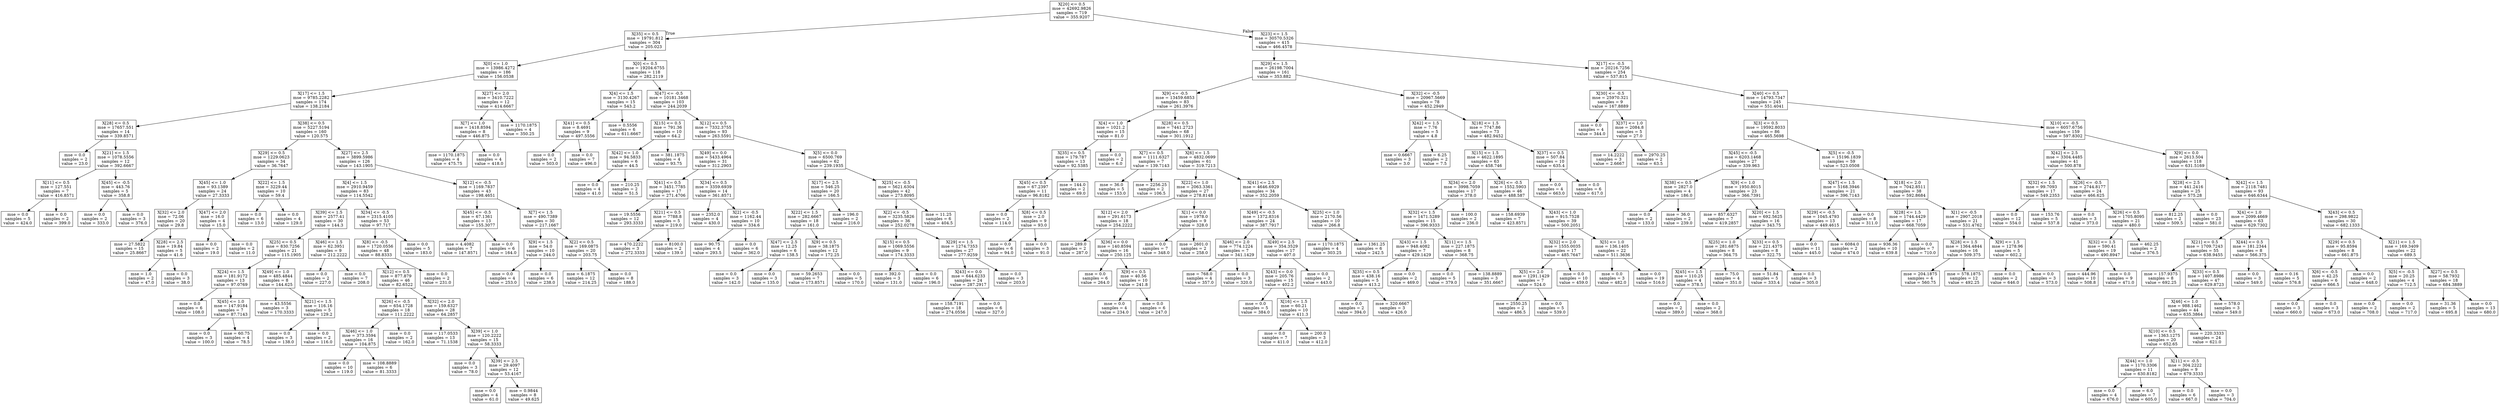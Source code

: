 digraph Tree {
node [shape=box] ;
0 [label="X[20] <= 0.5\nmse = 42692.9826\nsamples = 719\nvalue = 355.9207"] ;
1 [label="X[35] <= 0.5\nmse = 19791.812\nsamples = 304\nvalue = 205.023"] ;
0 -> 1 [labeldistance=2.5, labelangle=45, headlabel="True"] ;
2 [label="X[0] <= 1.0\nmse = 13986.4272\nsamples = 186\nvalue = 156.0538"] ;
1 -> 2 ;
3 [label="X[17] <= 1.5\nmse = 9785.2282\nsamples = 174\nvalue = 138.2184"] ;
2 -> 3 ;
4 [label="X[28] <= 0.5\nmse = 17657.551\nsamples = 14\nvalue = 339.8571"] ;
3 -> 4 ;
5 [label="mse = 0.0\nsamples = 2\nvalue = 23.0"] ;
4 -> 5 ;
6 [label="X[21] <= 1.5\nmse = 1078.5556\nsamples = 12\nvalue = 392.6667"] ;
4 -> 6 ;
7 [label="X[11] <= 0.5\nmse = 127.551\nsamples = 7\nvalue = 416.8571"] ;
6 -> 7 ;
8 [label="mse = 0.0\nsamples = 5\nvalue = 424.0"] ;
7 -> 8 ;
9 [label="mse = 0.0\nsamples = 2\nvalue = 399.0"] ;
7 -> 9 ;
10 [label="X[45] <= -0.5\nmse = 443.76\nsamples = 5\nvalue = 358.8"] ;
6 -> 10 ;
11 [label="mse = 0.0\nsamples = 2\nvalue = 333.0"] ;
10 -> 11 ;
12 [label="mse = 0.0\nsamples = 3\nvalue = 376.0"] ;
10 -> 12 ;
13 [label="X[38] <= 0.5\nmse = 5227.5194\nsamples = 160\nvalue = 120.575"] ;
3 -> 13 ;
14 [label="X[29] <= 0.5\nmse = 1229.0623\nsamples = 34\nvalue = 36.7647"] ;
13 -> 14 ;
15 [label="X[45] <= 1.0\nmse = 93.1389\nsamples = 24\nvalue = 27.3333"] ;
14 -> 15 ;
16 [label="X[32] <= 2.0\nmse = 72.06\nsamples = 20\nvalue = 29.8"] ;
15 -> 16 ;
17 [label="mse = 27.5822\nsamples = 15\nvalue = 25.8667"] ;
16 -> 17 ;
18 [label="X[28] <= 2.5\nmse = 19.84\nsamples = 5\nvalue = 41.6"] ;
16 -> 18 ;
19 [label="mse = 1.0\nsamples = 2\nvalue = 47.0"] ;
18 -> 19 ;
20 [label="mse = 0.0\nsamples = 3\nvalue = 38.0"] ;
18 -> 20 ;
21 [label="X[47] <= 2.0\nmse = 16.0\nsamples = 4\nvalue = 15.0"] ;
15 -> 21 ;
22 [label="mse = 0.0\nsamples = 2\nvalue = 19.0"] ;
21 -> 22 ;
23 [label="mse = 0.0\nsamples = 2\nvalue = 11.0"] ;
21 -> 23 ;
24 [label="X[22] <= 1.5\nmse = 3229.44\nsamples = 10\nvalue = 59.4"] ;
14 -> 24 ;
25 [label="mse = 0.0\nsamples = 6\nvalue = 13.0"] ;
24 -> 25 ;
26 [label="mse = 0.0\nsamples = 4\nvalue = 129.0"] ;
24 -> 26 ;
27 [label="X[27] <= 2.5\nmse = 3899.5986\nsamples = 126\nvalue = 143.1905"] ;
13 -> 27 ;
28 [label="X[4] <= 1.5\nmse = 2910.9459\nsamples = 83\nvalue = 114.5542"] ;
27 -> 28 ;
29 [label="X[39] <= 1.5\nmse = 2577.41\nsamples = 30\nvalue = 144.3"] ;
28 -> 29 ;
30 [label="X[25] <= 0.5\nmse = 830.7256\nsamples = 21\nvalue = 115.1905"] ;
29 -> 30 ;
31 [label="X[24] <= 1.5\nmse = 181.9172\nsamples = 13\nvalue = 97.0769"] ;
30 -> 31 ;
32 [label="mse = 0.0\nsamples = 6\nvalue = 108.0"] ;
31 -> 32 ;
33 [label="X[45] <= 1.0\nmse = 147.9184\nsamples = 7\nvalue = 87.7143"] ;
31 -> 33 ;
34 [label="mse = 0.0\nsamples = 3\nvalue = 100.0"] ;
33 -> 34 ;
35 [label="mse = 60.75\nsamples = 4\nvalue = 78.5"] ;
33 -> 35 ;
36 [label="X[49] <= 1.0\nmse = 485.4844\nsamples = 8\nvalue = 144.625"] ;
30 -> 36 ;
37 [label="mse = 43.5556\nsamples = 3\nvalue = 170.3333"] ;
36 -> 37 ;
38 [label="X[21] <= 1.5\nmse = 116.16\nsamples = 5\nvalue = 129.2"] ;
36 -> 38 ;
39 [label="mse = 0.0\nsamples = 3\nvalue = 138.0"] ;
38 -> 39 ;
40 [label="mse = 0.0\nsamples = 2\nvalue = 116.0"] ;
38 -> 40 ;
41 [label="X[46] <= 1.5\nmse = 62.3951\nsamples = 9\nvalue = 212.2222"] ;
29 -> 41 ;
42 [label="mse = 0.0\nsamples = 2\nvalue = 227.0"] ;
41 -> 42 ;
43 [label="mse = 0.0\nsamples = 7\nvalue = 208.0"] ;
41 -> 43 ;
44 [label="X[34] <= -0.5\nmse = 2315.4105\nsamples = 53\nvalue = 97.717"] ;
28 -> 44 ;
45 [label="X[8] <= -0.5\nmse = 1720.0556\nsamples = 48\nvalue = 88.8333"] ;
44 -> 45 ;
46 [label="X[12] <= 0.5\nmse = 877.879\nsamples = 46\nvalue = 82.6522"] ;
45 -> 46 ;
47 [label="X[26] <= -0.5\nmse = 654.1728\nsamples = 18\nvalue = 111.2222"] ;
46 -> 47 ;
48 [label="X[46] <= 1.0\nmse = 373.3594\nsamples = 16\nvalue = 104.875"] ;
47 -> 48 ;
49 [label="mse = 0.0\nsamples = 10\nvalue = 119.0"] ;
48 -> 49 ;
50 [label="mse = 108.8889\nsamples = 6\nvalue = 81.3333"] ;
48 -> 50 ;
51 [label="mse = 0.0\nsamples = 2\nvalue = 162.0"] ;
47 -> 51 ;
52 [label="X[32] <= 2.0\nmse = 159.6327\nsamples = 28\nvalue = 64.2857"] ;
46 -> 52 ;
53 [label="mse = 117.0533\nsamples = 13\nvalue = 71.1538"] ;
52 -> 53 ;
54 [label="X[39] <= 1.0\nmse = 120.2222\nsamples = 15\nvalue = 58.3333"] ;
52 -> 54 ;
55 [label="mse = 0.0\nsamples = 3\nvalue = 78.0"] ;
54 -> 55 ;
56 [label="X[39] <= 2.5\nmse = 29.4097\nsamples = 12\nvalue = 53.4167"] ;
54 -> 56 ;
57 [label="mse = 0.0\nsamples = 4\nvalue = 61.0"] ;
56 -> 57 ;
58 [label="mse = 0.9844\nsamples = 8\nvalue = 49.625"] ;
56 -> 58 ;
59 [label="mse = 0.0\nsamples = 2\nvalue = 231.0"] ;
45 -> 59 ;
60 [label="mse = 0.0\nsamples = 5\nvalue = 183.0"] ;
44 -> 60 ;
61 [label="X[12] <= -0.5\nmse = 1169.7837\nsamples = 43\nvalue = 198.4651"] ;
27 -> 61 ;
62 [label="X[45] <= -0.5\nmse = 67.1361\nsamples = 13\nvalue = 155.3077"] ;
61 -> 62 ;
63 [label="mse = 4.4082\nsamples = 7\nvalue = 147.8571"] ;
62 -> 63 ;
64 [label="mse = 0.0\nsamples = 6\nvalue = 164.0"] ;
62 -> 64 ;
65 [label="X[7] <= 1.5\nmse = 490.7389\nsamples = 30\nvalue = 217.1667"] ;
61 -> 65 ;
66 [label="X[9] <= 1.5\nmse = 54.0\nsamples = 10\nvalue = 244.0"] ;
65 -> 66 ;
67 [label="mse = 0.0\nsamples = 4\nvalue = 253.0"] ;
66 -> 67 ;
68 [label="mse = 0.0\nsamples = 6\nvalue = 238.0"] ;
66 -> 68 ;
69 [label="X[2] <= 0.5\nmse = 169.0875\nsamples = 20\nvalue = 203.75"] ;
65 -> 69 ;
70 [label="mse = 6.1875\nsamples = 12\nvalue = 214.25"] ;
69 -> 70 ;
71 [label="mse = 0.0\nsamples = 8\nvalue = 188.0"] ;
69 -> 71 ;
72 [label="X[27] <= 2.0\nmse = 3410.7222\nsamples = 12\nvalue = 414.6667"] ;
2 -> 72 ;
73 [label="X[7] <= 1.0\nmse = 1418.8594\nsamples = 8\nvalue = 446.875"] ;
72 -> 73 ;
74 [label="mse = 1170.1875\nsamples = 4\nvalue = 475.75"] ;
73 -> 74 ;
75 [label="mse = 0.0\nsamples = 4\nvalue = 418.0"] ;
73 -> 75 ;
76 [label="mse = 1170.1875\nsamples = 4\nvalue = 350.25"] ;
72 -> 76 ;
77 [label="X[0] <= 0.5\nmse = 19204.6755\nsamples = 118\nvalue = 282.2119"] ;
1 -> 77 ;
78 [label="X[4] <= 1.5\nmse = 3130.4267\nsamples = 15\nvalue = 543.2"] ;
77 -> 78 ;
79 [label="X[41] <= 0.5\nmse = 8.4691\nsamples = 9\nvalue = 497.5556"] ;
78 -> 79 ;
80 [label="mse = 0.0\nsamples = 2\nvalue = 503.0"] ;
79 -> 80 ;
81 [label="mse = 0.0\nsamples = 7\nvalue = 496.0"] ;
79 -> 81 ;
82 [label="mse = 0.5556\nsamples = 6\nvalue = 611.6667"] ;
78 -> 82 ;
83 [label="X[47] <= -0.5\nmse = 10181.3468\nsamples = 103\nvalue = 244.2039"] ;
77 -> 83 ;
84 [label="X[15] <= 0.5\nmse = 791.36\nsamples = 10\nvalue = 64.2"] ;
83 -> 84 ;
85 [label="X[42] <= 1.0\nmse = 94.5833\nsamples = 6\nvalue = 44.5"] ;
84 -> 85 ;
86 [label="mse = 0.0\nsamples = 4\nvalue = 41.0"] ;
85 -> 86 ;
87 [label="mse = 210.25\nsamples = 2\nvalue = 51.5"] ;
85 -> 87 ;
88 [label="mse = 381.1875\nsamples = 4\nvalue = 93.75"] ;
84 -> 88 ;
89 [label="X[12] <= 0.5\nmse = 7332.3755\nsamples = 93\nvalue = 263.5591"] ;
83 -> 89 ;
90 [label="X[49] <= 0.0\nmse = 5433.4964\nsamples = 31\nvalue = 312.2903"] ;
89 -> 90 ;
91 [label="X[41] <= 0.5\nmse = 3451.7785\nsamples = 17\nvalue = 271.4706"] ;
90 -> 91 ;
92 [label="mse = 19.5556\nsamples = 12\nvalue = 293.3333"] ;
91 -> 92 ;
93 [label="X[21] <= 0.5\nmse = 7788.8\nsamples = 5\nvalue = 219.0"] ;
91 -> 93 ;
94 [label="mse = 470.2222\nsamples = 3\nvalue = 272.3333"] ;
93 -> 94 ;
95 [label="mse = 8100.0\nsamples = 2\nvalue = 139.0"] ;
93 -> 95 ;
96 [label="X[34] <= 0.5\nmse = 3359.6939\nsamples = 14\nvalue = 361.8571"] ;
90 -> 96 ;
97 [label="mse = 2352.0\nsamples = 4\nvalue = 430.0"] ;
96 -> 97 ;
98 [label="X[2] <= -0.5\nmse = 1162.44\nsamples = 10\nvalue = 334.6"] ;
96 -> 98 ;
99 [label="mse = 90.75\nsamples = 4\nvalue = 293.5"] ;
98 -> 99 ;
100 [label="mse = 0.0\nsamples = 6\nvalue = 362.0"] ;
98 -> 100 ;
101 [label="X[5] <= 0.0\nmse = 6500.769\nsamples = 62\nvalue = 239.1935"] ;
89 -> 101 ;
102 [label="X[17] <= 2.5\nmse = 546.25\nsamples = 20\nvalue = 166.5"] ;
101 -> 102 ;
103 [label="X[22] <= 1.5\nmse = 282.6667\nsamples = 18\nvalue = 161.0"] ;
102 -> 103 ;
104 [label="X[47] <= 2.5\nmse = 12.25\nsamples = 6\nvalue = 138.5"] ;
103 -> 104 ;
105 [label="mse = 0.0\nsamples = 3\nvalue = 142.0"] ;
104 -> 105 ;
106 [label="mse = 0.0\nsamples = 3\nvalue = 135.0"] ;
104 -> 106 ;
107 [label="X[9] <= 0.5\nmse = 38.1875\nsamples = 12\nvalue = 172.25"] ;
103 -> 107 ;
108 [label="mse = 59.2653\nsamples = 7\nvalue = 173.8571"] ;
107 -> 108 ;
109 [label="mse = 0.0\nsamples = 5\nvalue = 170.0"] ;
107 -> 109 ;
110 [label="mse = 196.0\nsamples = 2\nvalue = 216.0"] ;
102 -> 110 ;
111 [label="X[25] <= -0.5\nmse = 5621.6304\nsamples = 42\nvalue = 273.8095"] ;
101 -> 111 ;
112 [label="X[2] <= -0.5\nmse = 3235.5826\nsamples = 36\nvalue = 252.0278"] ;
111 -> 112 ;
113 [label="X[15] <= 0.5\nmse = 1069.5556\nsamples = 9\nvalue = 174.3333"] ;
112 -> 113 ;
114 [label="mse = 392.0\nsamples = 3\nvalue = 131.0"] ;
113 -> 114 ;
115 [label="mse = 0.0\nsamples = 6\nvalue = 196.0"] ;
113 -> 115 ;
116 [label="X[29] <= 1.5\nmse = 1274.7353\nsamples = 27\nvalue = 277.9259"] ;
112 -> 116 ;
117 [label="X[43] <= 0.0\nmse = 644.6233\nsamples = 24\nvalue = 287.2917"] ;
116 -> 117 ;
118 [label="mse = 158.7191\nsamples = 18\nvalue = 274.0556"] ;
117 -> 118 ;
119 [label="mse = 0.0\nsamples = 6\nvalue = 327.0"] ;
117 -> 119 ;
120 [label="mse = 0.0\nsamples = 3\nvalue = 203.0"] ;
116 -> 120 ;
121 [label="mse = 11.25\nsamples = 6\nvalue = 404.5"] ;
111 -> 121 ;
122 [label="X[23] <= 1.5\nmse = 30570.5326\nsamples = 415\nvalue = 466.4578"] ;
0 -> 122 [labeldistance=2.5, labelangle=-45, headlabel="False"] ;
123 [label="X[29] <= 1.5\nmse = 26198.7004\nsamples = 161\nvalue = 353.882"] ;
122 -> 123 ;
124 [label="X[9] <= -0.5\nmse = 13459.6853\nsamples = 83\nvalue = 261.3976"] ;
123 -> 124 ;
125 [label="X[4] <= 1.0\nmse = 1021.2\nsamples = 15\nvalue = 81.0"] ;
124 -> 125 ;
126 [label="X[35] <= 0.5\nmse = 179.787\nsamples = 13\nvalue = 92.5385"] ;
125 -> 126 ;
127 [label="X[45] <= 0.5\nmse = 67.2397\nsamples = 11\nvalue = 96.8182"] ;
126 -> 127 ;
128 [label="mse = 0.0\nsamples = 2\nvalue = 114.0"] ;
127 -> 128 ;
129 [label="X[8] <= 0.5\nmse = 2.0\nsamples = 9\nvalue = 93.0"] ;
127 -> 129 ;
130 [label="mse = 0.0\nsamples = 6\nvalue = 94.0"] ;
129 -> 130 ;
131 [label="mse = 0.0\nsamples = 3\nvalue = 91.0"] ;
129 -> 131 ;
132 [label="mse = 144.0\nsamples = 2\nvalue = 69.0"] ;
126 -> 132 ;
133 [label="mse = 0.0\nsamples = 2\nvalue = 6.0"] ;
125 -> 133 ;
134 [label="X[28] <= 0.5\nmse = 7441.2723\nsamples = 68\nvalue = 301.1912"] ;
124 -> 134 ;
135 [label="X[7] <= 0.5\nmse = 1111.6327\nsamples = 7\nvalue = 139.7143"] ;
134 -> 135 ;
136 [label="mse = 36.0\nsamples = 5\nvalue = 153.0"] ;
135 -> 136 ;
137 [label="mse = 2256.25\nsamples = 2\nvalue = 106.5"] ;
135 -> 137 ;
138 [label="X[6] <= 1.5\nmse = 4832.0699\nsamples = 61\nvalue = 319.7213"] ;
134 -> 138 ;
139 [label="X[22] <= 1.0\nmse = 2063.3361\nsamples = 27\nvalue = 278.8148"] ;
138 -> 139 ;
140 [label="X[12] <= 2.0\nmse = 291.6173\nsamples = 18\nvalue = 254.2222"] ;
139 -> 140 ;
141 [label="mse = 289.0\nsamples = 2\nvalue = 287.0"] ;
140 -> 141 ;
142 [label="X[36] <= 0.0\nmse = 140.8594\nsamples = 16\nvalue = 250.125"] ;
140 -> 142 ;
143 [label="mse = 0.0\nsamples = 6\nvalue = 264.0"] ;
142 -> 143 ;
144 [label="X[9] <= 0.5\nmse = 40.56\nsamples = 10\nvalue = 241.8"] ;
142 -> 144 ;
145 [label="mse = 0.0\nsamples = 4\nvalue = 234.0"] ;
144 -> 145 ;
146 [label="mse = 0.0\nsamples = 6\nvalue = 247.0"] ;
144 -> 146 ;
147 [label="X[1] <= 0.0\nmse = 1978.0\nsamples = 9\nvalue = 328.0"] ;
139 -> 147 ;
148 [label="mse = 0.0\nsamples = 7\nvalue = 348.0"] ;
147 -> 148 ;
149 [label="mse = 2601.0\nsamples = 2\nvalue = 258.0"] ;
147 -> 149 ;
150 [label="X[41] <= 2.5\nmse = 4646.6929\nsamples = 34\nvalue = 352.2059"] ;
138 -> 150 ;
151 [label="X[49] <= -0.5\nmse = 1372.8316\nsamples = 24\nvalue = 387.7917"] ;
150 -> 151 ;
152 [label="X[46] <= 2.0\nmse = 774.1224\nsamples = 7\nvalue = 341.1429"] ;
151 -> 152 ;
153 [label="mse = 768.0\nsamples = 4\nvalue = 357.0"] ;
152 -> 153 ;
154 [label="mse = 0.0\nsamples = 3\nvalue = 320.0"] ;
152 -> 154 ;
155 [label="X[49] <= 2.5\nmse = 354.3529\nsamples = 17\nvalue = 407.0"] ;
151 -> 155 ;
156 [label="X[43] <= 0.0\nmse = 205.76\nsamples = 15\nvalue = 402.2"] ;
155 -> 156 ;
157 [label="mse = 0.0\nsamples = 5\nvalue = 384.0"] ;
156 -> 157 ;
158 [label="X[16] <= 1.5\nmse = 60.21\nsamples = 10\nvalue = 411.3"] ;
156 -> 158 ;
159 [label="mse = 0.0\nsamples = 7\nvalue = 411.0"] ;
158 -> 159 ;
160 [label="mse = 200.0\nsamples = 3\nvalue = 412.0"] ;
158 -> 160 ;
161 [label="mse = 0.0\nsamples = 2\nvalue = 443.0"] ;
155 -> 161 ;
162 [label="X[25] <= 1.0\nmse = 2170.56\nsamples = 10\nvalue = 266.8"] ;
150 -> 162 ;
163 [label="mse = 1170.1875\nsamples = 4\nvalue = 303.25"] ;
162 -> 163 ;
164 [label="mse = 1361.25\nsamples = 6\nvalue = 242.5"] ;
162 -> 164 ;
165 [label="X[32] <= -0.5\nmse = 20967.5669\nsamples = 78\nvalue = 452.2949"] ;
123 -> 165 ;
166 [label="X[42] <= 1.5\nmse = 7.76\nsamples = 5\nvalue = 4.8"] ;
165 -> 166 ;
167 [label="mse = 0.6667\nsamples = 3\nvalue = 3.0"] ;
166 -> 167 ;
168 [label="mse = 6.25\nsamples = 2\nvalue = 7.5"] ;
166 -> 168 ;
169 [label="X[18] <= 1.5\nmse = 7747.86\nsamples = 73\nvalue = 482.9452"] ;
165 -> 169 ;
170 [label="X[15] <= 1.5\nmse = 4622.1895\nsamples = 63\nvalue = 458.746"] ;
169 -> 170 ;
171 [label="X[34] <= 2.0\nmse = 3998.7059\nsamples = 17\nvalue = 378.0"] ;
170 -> 171 ;
172 [label="X[32] <= 1.5\nmse = 1471.5289\nsamples = 15\nvalue = 396.9333"] ;
171 -> 172 ;
173 [label="X[43] <= 1.5\nmse = 948.4082\nsamples = 7\nvalue = 429.1429"] ;
172 -> 173 ;
174 [label="X[35] <= 0.5\nmse = 438.16\nsamples = 5\nvalue = 413.2"] ;
173 -> 174 ;
175 [label="mse = 0.0\nsamples = 2\nvalue = 394.0"] ;
174 -> 175 ;
176 [label="mse = 320.6667\nsamples = 3\nvalue = 426.0"] ;
174 -> 176 ;
177 [label="mse = 0.0\nsamples = 2\nvalue = 469.0"] ;
173 -> 177 ;
178 [label="X[11] <= 1.5\nmse = 227.1875\nsamples = 8\nvalue = 368.75"] ;
172 -> 178 ;
179 [label="mse = 0.0\nsamples = 5\nvalue = 379.0"] ;
178 -> 179 ;
180 [label="mse = 138.8889\nsamples = 3\nvalue = 351.6667"] ;
178 -> 180 ;
181 [label="mse = 100.0\nsamples = 2\nvalue = 236.0"] ;
171 -> 181 ;
182 [label="X[26] <= -0.5\nmse = 1552.5903\nsamples = 46\nvalue = 488.587"] ;
170 -> 182 ;
183 [label="mse = 158.6939\nsamples = 7\nvalue = 423.8571"] ;
182 -> 183 ;
184 [label="X[43] <= 1.0\nmse = 915.7528\nsamples = 39\nvalue = 500.2051"] ;
182 -> 184 ;
185 [label="X[32] <= 2.0\nmse = 1555.0035\nsamples = 17\nvalue = 485.7647"] ;
184 -> 185 ;
186 [label="X[5] <= 2.0\nmse = 1291.1429\nsamples = 7\nvalue = 524.0"] ;
185 -> 186 ;
187 [label="mse = 2550.25\nsamples = 2\nvalue = 486.5"] ;
186 -> 187 ;
188 [label="mse = 0.0\nsamples = 5\nvalue = 539.0"] ;
186 -> 188 ;
189 [label="mse = 0.0\nsamples = 10\nvalue = 459.0"] ;
185 -> 189 ;
190 [label="X[5] <= 1.0\nmse = 136.1405\nsamples = 22\nvalue = 511.3636"] ;
184 -> 190 ;
191 [label="mse = 0.0\nsamples = 3\nvalue = 482.0"] ;
190 -> 191 ;
192 [label="mse = 0.0\nsamples = 19\nvalue = 516.0"] ;
190 -> 192 ;
193 [label="X[37] <= 0.5\nmse = 507.84\nsamples = 10\nvalue = 635.4"] ;
169 -> 193 ;
194 [label="mse = 0.0\nsamples = 4\nvalue = 663.0"] ;
193 -> 194 ;
195 [label="mse = 0.0\nsamples = 6\nvalue = 617.0"] ;
193 -> 195 ;
196 [label="X[17] <= -0.5\nmse = 20216.7256\nsamples = 254\nvalue = 537.815"] ;
122 -> 196 ;
197 [label="X[30] <= -0.5\nmse = 25970.321\nsamples = 9\nvalue = 167.8889"] ;
196 -> 197 ;
198 [label="mse = 0.0\nsamples = 4\nvalue = 344.0"] ;
197 -> 198 ;
199 [label="X[37] <= 1.0\nmse = 2084.8\nsamples = 5\nvalue = 27.0"] ;
197 -> 199 ;
200 [label="mse = 14.2222\nsamples = 3\nvalue = 2.6667"] ;
199 -> 200 ;
201 [label="mse = 2970.25\nsamples = 2\nvalue = 63.5"] ;
199 -> 201 ;
202 [label="X[40] <= 0.5\nmse = 14793.7347\nsamples = 245\nvalue = 551.4041"] ;
196 -> 202 ;
203 [label="X[3] <= 0.5\nmse = 19592.8033\nsamples = 86\nvalue = 465.5698"] ;
202 -> 203 ;
204 [label="X[45] <= -0.5\nmse = 6203.1468\nsamples = 27\nvalue = 339.963"] ;
203 -> 204 ;
205 [label="X[38] <= 0.5\nmse = 2827.0\nsamples = 4\nvalue = 186.0"] ;
204 -> 205 ;
206 [label="mse = 0.0\nsamples = 2\nvalue = 133.0"] ;
205 -> 206 ;
207 [label="mse = 36.0\nsamples = 2\nvalue = 239.0"] ;
205 -> 207 ;
208 [label="X[9] <= 1.0\nmse = 1950.8015\nsamples = 23\nvalue = 366.7391"] ;
204 -> 208 ;
209 [label="mse = 857.6327\nsamples = 7\nvalue = 419.2857"] ;
208 -> 209 ;
210 [label="X[20] <= 1.5\nmse = 692.5625\nsamples = 16\nvalue = 343.75"] ;
208 -> 210 ;
211 [label="X[25] <= 1.0\nmse = 281.6875\nsamples = 8\nvalue = 364.75"] ;
210 -> 211 ;
212 [label="X[45] <= 1.5\nmse = 110.25\nsamples = 4\nvalue = 378.5"] ;
211 -> 212 ;
213 [label="mse = 0.0\nsamples = 2\nvalue = 389.0"] ;
212 -> 213 ;
214 [label="mse = 0.0\nsamples = 2\nvalue = 368.0"] ;
212 -> 214 ;
215 [label="mse = 75.0\nsamples = 4\nvalue = 351.0"] ;
211 -> 215 ;
216 [label="X[33] <= 0.5\nmse = 221.4375\nsamples = 8\nvalue = 322.75"] ;
210 -> 216 ;
217 [label="mse = 51.84\nsamples = 5\nvalue = 333.4"] ;
216 -> 217 ;
218 [label="mse = 0.0\nsamples = 3\nvalue = 305.0"] ;
216 -> 218 ;
219 [label="X[5] <= -0.5\nmse = 15196.1839\nsamples = 59\nvalue = 523.0508"] ;
203 -> 219 ;
220 [label="X[47] <= 1.5\nmse = 5168.3946\nsamples = 21\nvalue = 396.7143"] ;
219 -> 220 ;
221 [label="X[29] <= -0.5\nmse = 1045.4793\nsamples = 13\nvalue = 449.4615"] ;
220 -> 221 ;
222 [label="mse = 0.0\nsamples = 11\nvalue = 445.0"] ;
221 -> 222 ;
223 [label="mse = 6084.0\nsamples = 2\nvalue = 474.0"] ;
221 -> 223 ;
224 [label="mse = 0.0\nsamples = 8\nvalue = 311.0"] ;
220 -> 224 ;
225 [label="X[18] <= 2.0\nmse = 7042.8511\nsamples = 38\nvalue = 592.8684"] ;
219 -> 225 ;
226 [label="X[28] <= 1.5\nmse = 1744.4429\nsamples = 17\nvalue = 668.7059"] ;
225 -> 226 ;
227 [label="mse = 936.36\nsamples = 10\nvalue = 639.8"] ;
226 -> 227 ;
228 [label="mse = 0.0\nsamples = 7\nvalue = 710.0"] ;
226 -> 228 ;
229 [label="X[1] <= -0.5\nmse = 2907.2018\nsamples = 21\nvalue = 531.4762"] ;
225 -> 229 ;
230 [label="X[28] <= 1.5\nmse = 1364.4844\nsamples = 16\nvalue = 509.375"] ;
229 -> 230 ;
231 [label="mse = 204.1875\nsamples = 4\nvalue = 560.75"] ;
230 -> 231 ;
232 [label="mse = 578.1875\nsamples = 12\nvalue = 492.25"] ;
230 -> 232 ;
233 [label="X[9] <= 1.5\nmse = 1278.96\nsamples = 5\nvalue = 602.2"] ;
229 -> 233 ;
234 [label="mse = 0.0\nsamples = 2\nvalue = 646.0"] ;
233 -> 234 ;
235 [label="mse = 0.0\nsamples = 3\nvalue = 573.0"] ;
233 -> 235 ;
236 [label="X[10] <= -0.5\nmse = 6057.6756\nsamples = 159\nvalue = 597.8302"] ;
202 -> 236 ;
237 [label="X[42] <= 2.5\nmse = 3304.4485\nsamples = 41\nvalue = 500.878"] ;
236 -> 237 ;
238 [label="X[32] <= 1.5\nmse = 99.7093\nsamples = 17\nvalue = 549.2353"] ;
237 -> 238 ;
239 [label="mse = 0.0\nsamples = 12\nvalue = 554.0"] ;
238 -> 239 ;
240 [label="mse = 153.76\nsamples = 5\nvalue = 537.8"] ;
238 -> 240 ;
241 [label="X[26] <= -0.5\nmse = 2744.8177\nsamples = 24\nvalue = 466.625"] ;
237 -> 241 ;
242 [label="mse = 0.0\nsamples = 3\nvalue = 373.0"] ;
241 -> 242 ;
243 [label="X[26] <= 0.5\nmse = 1705.8095\nsamples = 21\nvalue = 480.0"] ;
241 -> 243 ;
244 [label="X[32] <= 1.5\nmse = 590.41\nsamples = 19\nvalue = 490.8947"] ;
243 -> 244 ;
245 [label="mse = 444.96\nsamples = 10\nvalue = 508.8"] ;
244 -> 245 ;
246 [label="mse = 0.0\nsamples = 9\nvalue = 471.0"] ;
244 -> 246 ;
247 [label="mse = 462.25\nsamples = 2\nvalue = 376.5"] ;
243 -> 247 ;
248 [label="X[9] <= 0.0\nmse = 2613.504\nsamples = 118\nvalue = 631.5169"] ;
236 -> 248 ;
249 [label="X[28] <= 2.5\nmse = 441.2416\nsamples = 25\nvalue = 575.28"] ;
248 -> 249 ;
250 [label="mse = 812.25\nsamples = 2\nvalue = 509.5"] ;
249 -> 250 ;
251 [label="mse = 0.0\nsamples = 23\nvalue = 581.0"] ;
249 -> 251 ;
252 [label="X[42] <= 1.5\nmse = 2118.7481\nsamples = 93\nvalue = 646.6344"] ;
248 -> 252 ;
253 [label="X[4] <= 1.0\nmse = 2099.4669\nsamples = 63\nvalue = 629.7302"] ;
252 -> 253 ;
254 [label="X[21] <= 0.5\nmse = 1709.7243\nsamples = 55\nvalue = 638.9455"] ;
253 -> 254 ;
255 [label="mse = 157.9375\nsamples = 8\nvalue = 692.25"] ;
254 -> 255 ;
256 [label="X[33] <= 0.5\nmse = 1407.8986\nsamples = 47\nvalue = 629.8723"] ;
254 -> 256 ;
257 [label="X[46] <= 1.0\nmse = 988.1462\nsamples = 44\nvalue = 635.3864"] ;
256 -> 257 ;
258 [label="X[10] <= 0.5\nmse = 1363.1275\nsamples = 20\nvalue = 652.65"] ;
257 -> 258 ;
259 [label="X[44] <= 1.0\nmse = 1170.3306\nsamples = 11\nvalue = 630.8182"] ;
258 -> 259 ;
260 [label="mse = 0.0\nsamples = 4\nvalue = 676.0"] ;
259 -> 260 ;
261 [label="mse = 6.0\nsamples = 7\nvalue = 605.0"] ;
259 -> 261 ;
262 [label="X[11] <= -0.5\nmse = 304.2222\nsamples = 9\nvalue = 679.3333"] ;
258 -> 262 ;
263 [label="mse = 0.0\nsamples = 6\nvalue = 667.0"] ;
262 -> 263 ;
264 [label="mse = 0.0\nsamples = 3\nvalue = 704.0"] ;
262 -> 264 ;
265 [label="mse = 220.3333\nsamples = 24\nvalue = 621.0"] ;
257 -> 265 ;
266 [label="mse = 578.0\nsamples = 3\nvalue = 549.0"] ;
256 -> 266 ;
267 [label="X[44] <= 0.5\nmse = 181.2344\nsamples = 8\nvalue = 566.375"] ;
253 -> 267 ;
268 [label="mse = 0.0\nsamples = 3\nvalue = 549.0"] ;
267 -> 268 ;
269 [label="mse = 0.16\nsamples = 5\nvalue = 576.8"] ;
267 -> 269 ;
270 [label="X[43] <= 0.5\nmse = 298.9822\nsamples = 30\nvalue = 682.1333"] ;
252 -> 270 ;
271 [label="X[29] <= 0.5\nmse = 95.8594\nsamples = 8\nvalue = 661.875"] ;
270 -> 271 ;
272 [label="X[6] <= -0.5\nmse = 42.25\nsamples = 6\nvalue = 666.5"] ;
271 -> 272 ;
273 [label="mse = 0.0\nsamples = 3\nvalue = 660.0"] ;
272 -> 273 ;
274 [label="mse = 0.0\nsamples = 3\nvalue = 673.0"] ;
272 -> 274 ;
275 [label="mse = 0.0\nsamples = 2\nvalue = 648.0"] ;
271 -> 275 ;
276 [label="X[21] <= 1.5\nmse = 169.3409\nsamples = 22\nvalue = 689.5"] ;
270 -> 276 ;
277 [label="X[5] <= -0.5\nmse = 20.25\nsamples = 4\nvalue = 712.5"] ;
276 -> 277 ;
278 [label="mse = 0.0\nsamples = 2\nvalue = 708.0"] ;
277 -> 278 ;
279 [label="mse = 0.0\nsamples = 2\nvalue = 717.0"] ;
277 -> 279 ;
280 [label="X[27] <= 0.5\nmse = 58.7932\nsamples = 18\nvalue = 684.3889"] ;
276 -> 280 ;
281 [label="mse = 31.36\nsamples = 5\nvalue = 695.8"] ;
280 -> 281 ;
282 [label="mse = 0.0\nsamples = 13\nvalue = 680.0"] ;
280 -> 282 ;
}